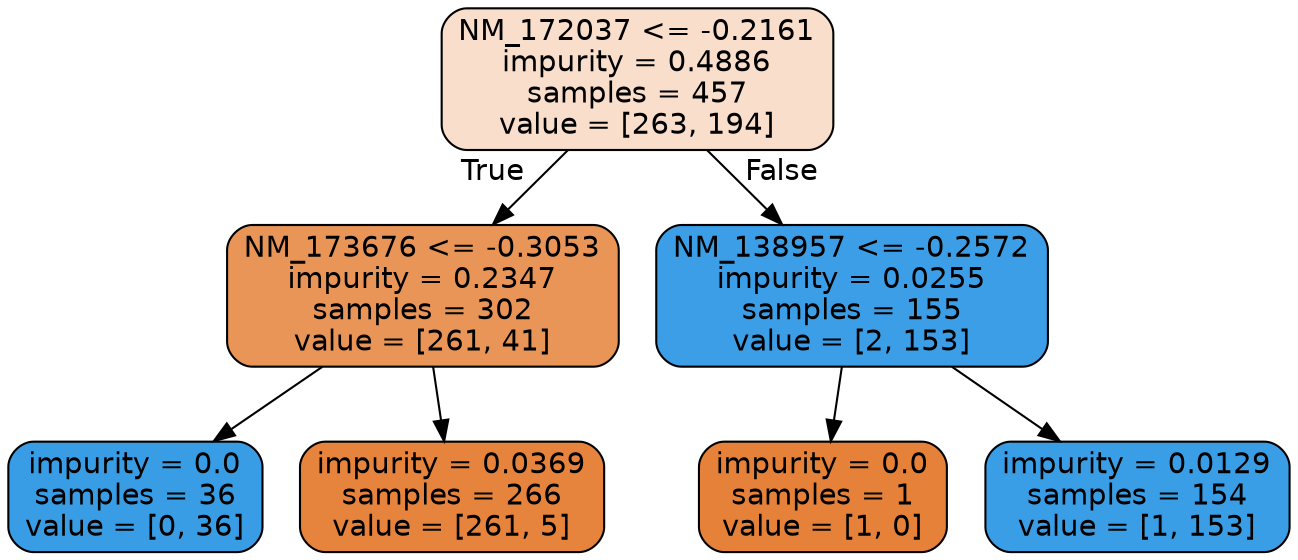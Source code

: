 digraph Tree {
node [shape=box, style="filled, rounded", color="black", fontname=helvetica] ;
edge [fontname=helvetica] ;
0 [label="NM_172037 <= -0.2161\nimpurity = 0.4886\nsamples = 457\nvalue = [263, 194]", fillcolor="#e5813943"] ;
1 [label="NM_173676 <= -0.3053\nimpurity = 0.2347\nsamples = 302\nvalue = [261, 41]", fillcolor="#e58139d7"] ;
0 -> 1 [labeldistance=2.5, labelangle=45, headlabel="True"] ;
2 [label="impurity = 0.0\nsamples = 36\nvalue = [0, 36]", fillcolor="#399de5ff"] ;
1 -> 2 ;
3 [label="impurity = 0.0369\nsamples = 266\nvalue = [261, 5]", fillcolor="#e58139fa"] ;
1 -> 3 ;
4 [label="NM_138957 <= -0.2572\nimpurity = 0.0255\nsamples = 155\nvalue = [2, 153]", fillcolor="#399de5fc"] ;
0 -> 4 [labeldistance=2.5, labelangle=-45, headlabel="False"] ;
5 [label="impurity = 0.0\nsamples = 1\nvalue = [1, 0]", fillcolor="#e58139ff"] ;
4 -> 5 ;
6 [label="impurity = 0.0129\nsamples = 154\nvalue = [1, 153]", fillcolor="#399de5fd"] ;
4 -> 6 ;
}